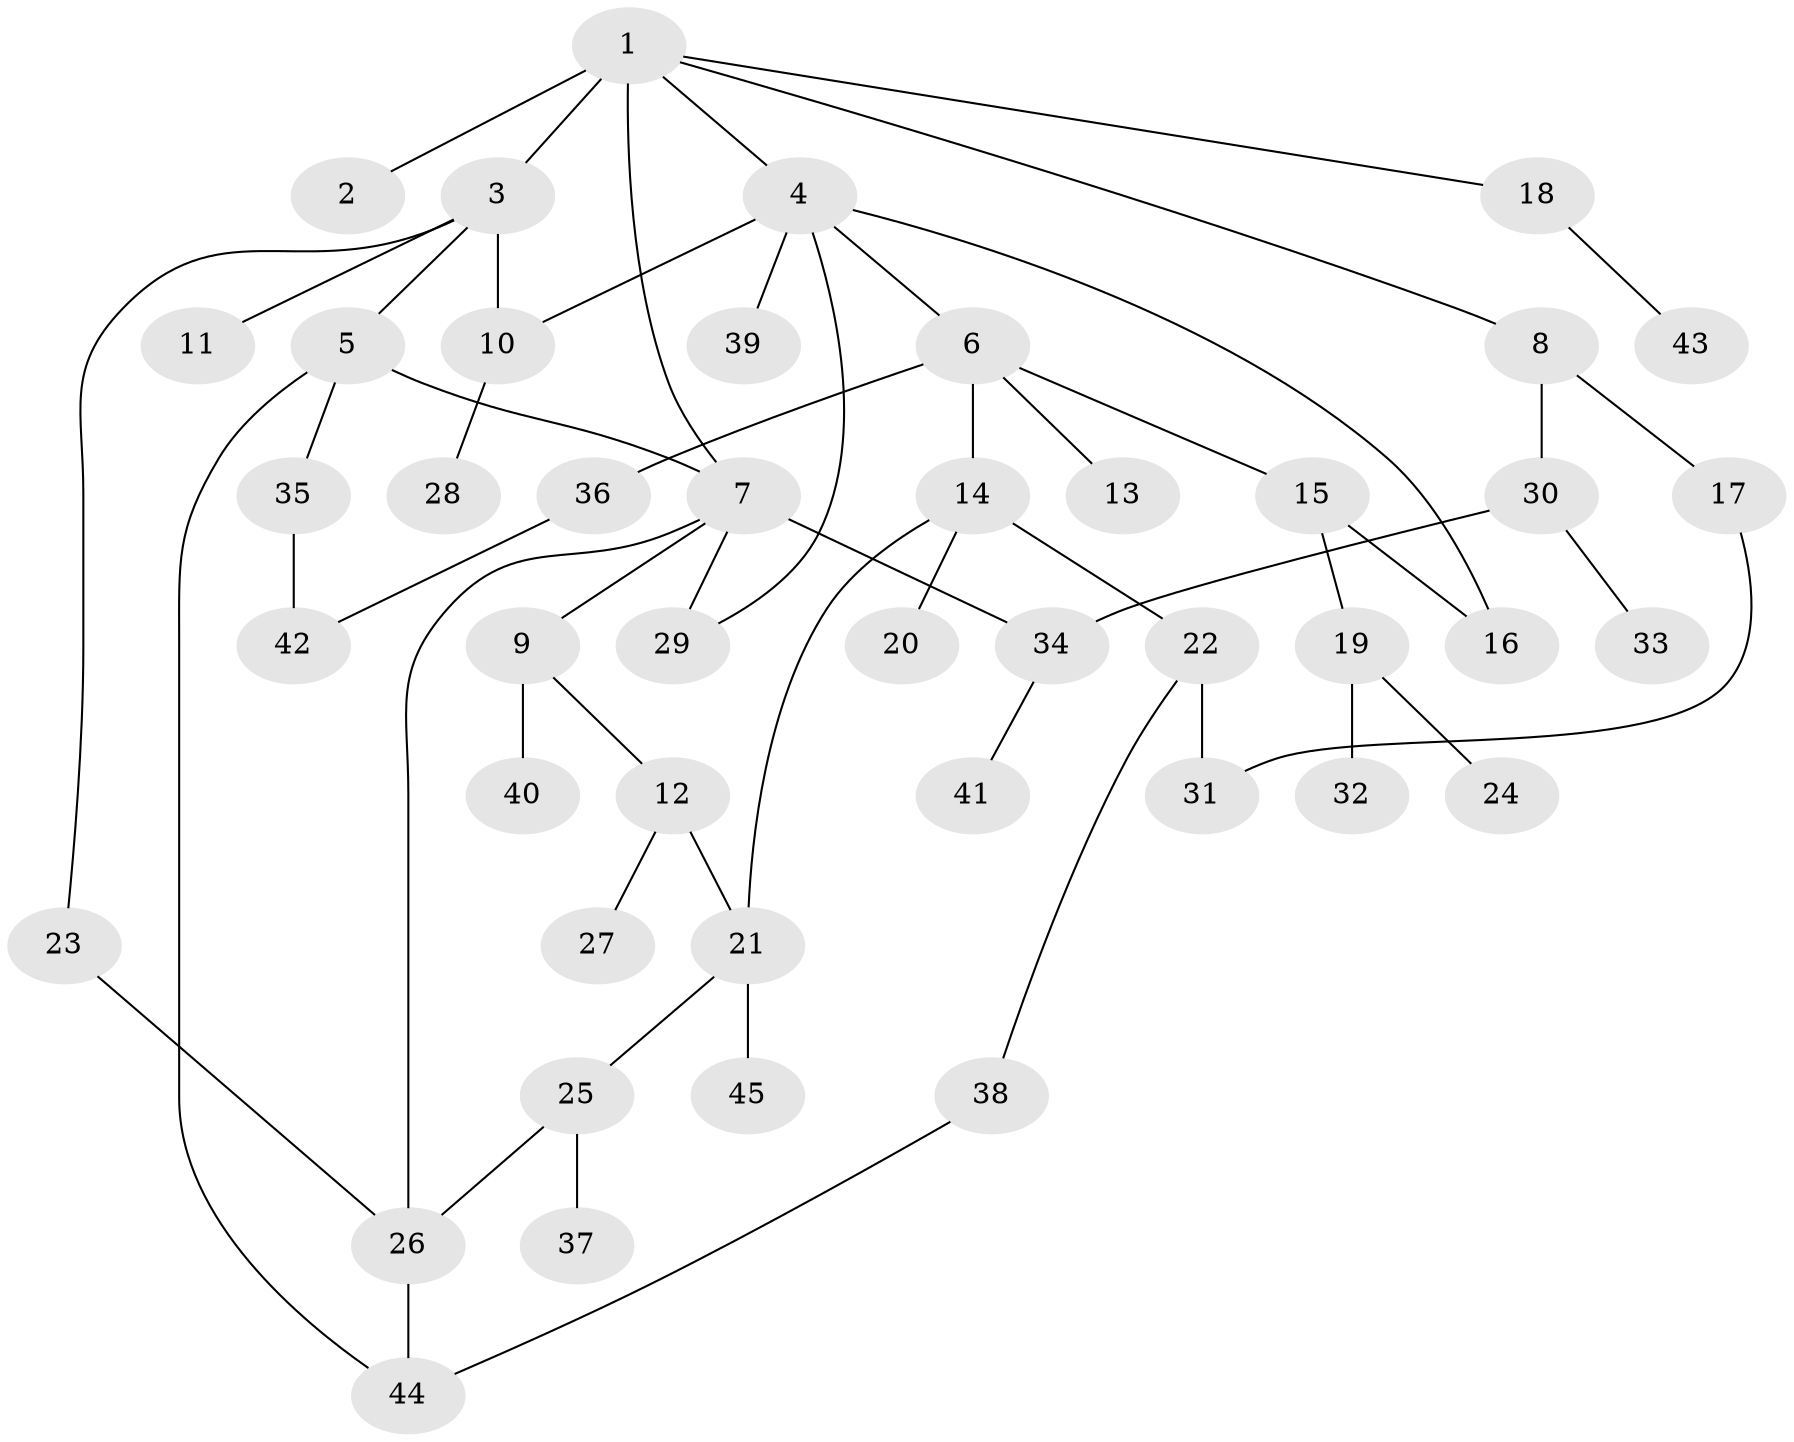 // original degree distribution, {8: 0.011494252873563218, 2: 0.3563218390804598, 6: 0.034482758620689655, 4: 0.09195402298850575, 3: 0.1839080459770115, 1: 0.3103448275862069, 5: 0.011494252873563218}
// Generated by graph-tools (version 1.1) at 2025/34/03/09/25 02:34:30]
// undirected, 45 vertices, 56 edges
graph export_dot {
graph [start="1"]
  node [color=gray90,style=filled];
  1;
  2;
  3;
  4;
  5;
  6;
  7;
  8;
  9;
  10;
  11;
  12;
  13;
  14;
  15;
  16;
  17;
  18;
  19;
  20;
  21;
  22;
  23;
  24;
  25;
  26;
  27;
  28;
  29;
  30;
  31;
  32;
  33;
  34;
  35;
  36;
  37;
  38;
  39;
  40;
  41;
  42;
  43;
  44;
  45;
  1 -- 2 [weight=2.0];
  1 -- 3 [weight=1.0];
  1 -- 4 [weight=1.0];
  1 -- 7 [weight=1.0];
  1 -- 8 [weight=1.0];
  1 -- 18 [weight=1.0];
  3 -- 5 [weight=1.0];
  3 -- 10 [weight=1.0];
  3 -- 11 [weight=1.0];
  3 -- 23 [weight=1.0];
  4 -- 6 [weight=1.0];
  4 -- 10 [weight=1.0];
  4 -- 16 [weight=1.0];
  4 -- 29 [weight=1.0];
  4 -- 39 [weight=1.0];
  5 -- 7 [weight=1.0];
  5 -- 35 [weight=2.0];
  5 -- 44 [weight=1.0];
  6 -- 13 [weight=1.0];
  6 -- 14 [weight=1.0];
  6 -- 15 [weight=1.0];
  6 -- 36 [weight=1.0];
  7 -- 9 [weight=1.0];
  7 -- 26 [weight=1.0];
  7 -- 29 [weight=1.0];
  7 -- 34 [weight=1.0];
  8 -- 17 [weight=1.0];
  8 -- 30 [weight=1.0];
  9 -- 12 [weight=1.0];
  9 -- 40 [weight=1.0];
  10 -- 28 [weight=1.0];
  12 -- 21 [weight=1.0];
  12 -- 27 [weight=1.0];
  14 -- 20 [weight=1.0];
  14 -- 21 [weight=1.0];
  14 -- 22 [weight=1.0];
  15 -- 16 [weight=1.0];
  15 -- 19 [weight=1.0];
  17 -- 31 [weight=1.0];
  18 -- 43 [weight=1.0];
  19 -- 24 [weight=1.0];
  19 -- 32 [weight=1.0];
  21 -- 25 [weight=1.0];
  21 -- 45 [weight=1.0];
  22 -- 31 [weight=1.0];
  22 -- 38 [weight=1.0];
  23 -- 26 [weight=1.0];
  25 -- 26 [weight=1.0];
  25 -- 37 [weight=1.0];
  26 -- 44 [weight=1.0];
  30 -- 33 [weight=1.0];
  30 -- 34 [weight=1.0];
  34 -- 41 [weight=1.0];
  35 -- 42 [weight=1.0];
  36 -- 42 [weight=1.0];
  38 -- 44 [weight=1.0];
}
